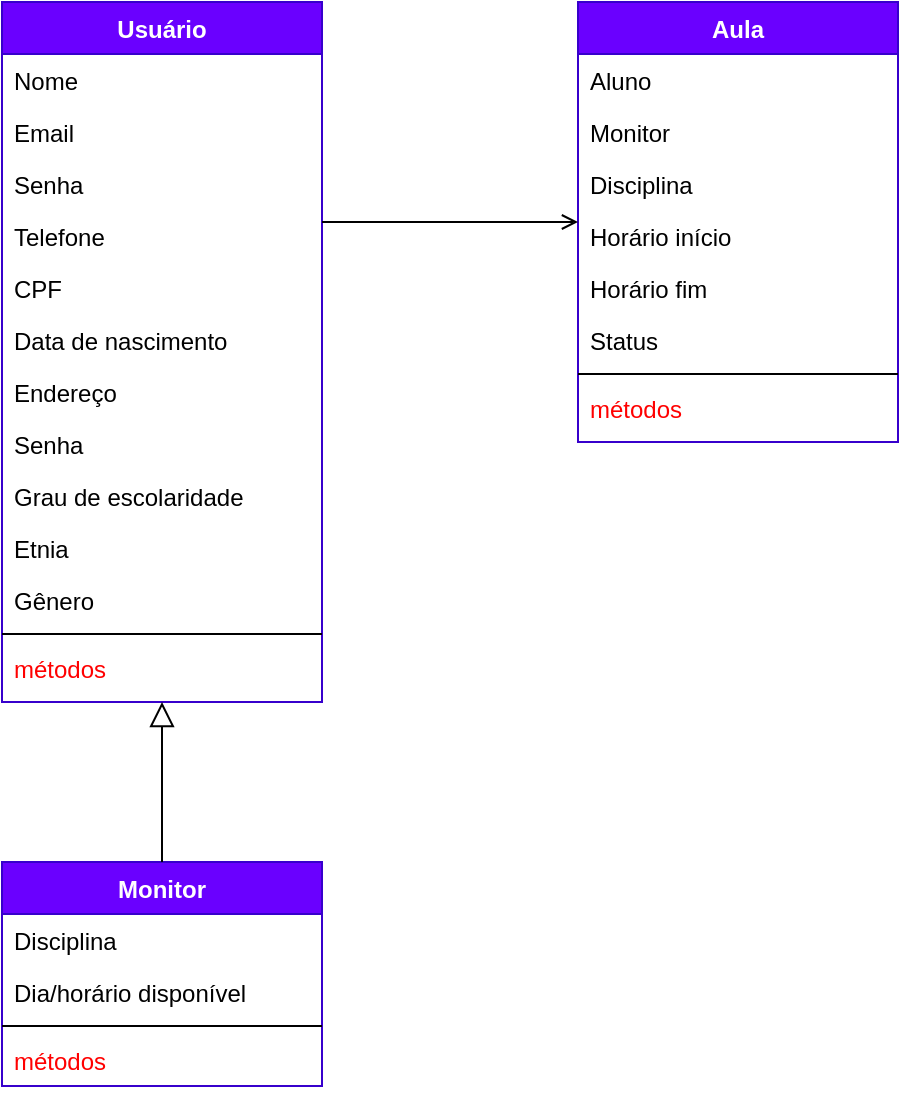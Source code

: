 <mxfile version="20.1.1" type="github">
  <diagram id="kqs5eeEmJJIsxKedB7xC" name="Page-1">
    <mxGraphModel dx="868" dy="482" grid="1" gridSize="10" guides="1" tooltips="1" connect="1" arrows="1" fold="1" page="1" pageScale="1" pageWidth="827" pageHeight="1169" math="0" shadow="0">
      <root>
        <mxCell id="0" />
        <mxCell id="1" parent="0" />
        <mxCell id="mBvD61I-dTzUrRSu8Mbg-1" value="Usuário" style="swimlane;fontStyle=1;align=center;verticalAlign=top;childLayout=stackLayout;horizontal=1;startSize=26;horizontalStack=0;resizeParent=1;resizeLast=0;collapsible=1;marginBottom=0;rounded=0;shadow=0;strokeWidth=1;fillColor=#6a00ff;strokeColor=#3700CC;fontColor=#ffffff;" vertex="1" parent="1">
          <mxGeometry x="30" y="30" width="160" height="350" as="geometry">
            <mxRectangle x="230" y="140" width="160" height="26" as="alternateBounds" />
          </mxGeometry>
        </mxCell>
        <mxCell id="mBvD61I-dTzUrRSu8Mbg-2" value="Nome" style="text;align=left;verticalAlign=top;spacingLeft=4;spacingRight=4;overflow=hidden;rotatable=0;points=[[0,0.5],[1,0.5]];portConstraint=eastwest;" vertex="1" parent="mBvD61I-dTzUrRSu8Mbg-1">
          <mxGeometry y="26" width="160" height="26" as="geometry" />
        </mxCell>
        <mxCell id="mBvD61I-dTzUrRSu8Mbg-3" value="Email" style="text;align=left;verticalAlign=top;spacingLeft=4;spacingRight=4;overflow=hidden;rotatable=0;points=[[0,0.5],[1,0.5]];portConstraint=eastwest;rounded=0;shadow=0;html=0;" vertex="1" parent="mBvD61I-dTzUrRSu8Mbg-1">
          <mxGeometry y="52" width="160" height="26" as="geometry" />
        </mxCell>
        <mxCell id="mBvD61I-dTzUrRSu8Mbg-4" value="Senha" style="text;align=left;verticalAlign=top;spacingLeft=4;spacingRight=4;overflow=hidden;rotatable=0;points=[[0,0.5],[1,0.5]];portConstraint=eastwest;rounded=0;shadow=0;html=0;" vertex="1" parent="mBvD61I-dTzUrRSu8Mbg-1">
          <mxGeometry y="78" width="160" height="26" as="geometry" />
        </mxCell>
        <mxCell id="mBvD61I-dTzUrRSu8Mbg-5" value="Telefone" style="text;align=left;verticalAlign=top;spacingLeft=4;spacingRight=4;overflow=hidden;rotatable=0;points=[[0,0.5],[1,0.5]];portConstraint=eastwest;rounded=0;shadow=0;html=0;" vertex="1" parent="mBvD61I-dTzUrRSu8Mbg-1">
          <mxGeometry y="104" width="160" height="26" as="geometry" />
        </mxCell>
        <mxCell id="mBvD61I-dTzUrRSu8Mbg-6" value="CPF" style="text;align=left;verticalAlign=top;spacingLeft=4;spacingRight=4;overflow=hidden;rotatable=0;points=[[0,0.5],[1,0.5]];portConstraint=eastwest;rounded=0;shadow=0;html=0;" vertex="1" parent="mBvD61I-dTzUrRSu8Mbg-1">
          <mxGeometry y="130" width="160" height="26" as="geometry" />
        </mxCell>
        <mxCell id="mBvD61I-dTzUrRSu8Mbg-7" value="Data de nascimento" style="text;align=left;verticalAlign=top;spacingLeft=4;spacingRight=4;overflow=hidden;rotatable=0;points=[[0,0.5],[1,0.5]];portConstraint=eastwest;rounded=0;shadow=0;html=0;" vertex="1" parent="mBvD61I-dTzUrRSu8Mbg-1">
          <mxGeometry y="156" width="160" height="26" as="geometry" />
        </mxCell>
        <mxCell id="mBvD61I-dTzUrRSu8Mbg-8" value="Endereço" style="text;align=left;verticalAlign=top;spacingLeft=4;spacingRight=4;overflow=hidden;rotatable=0;points=[[0,0.5],[1,0.5]];portConstraint=eastwest;rounded=0;shadow=0;html=0;" vertex="1" parent="mBvD61I-dTzUrRSu8Mbg-1">
          <mxGeometry y="182" width="160" height="26" as="geometry" />
        </mxCell>
        <mxCell id="mBvD61I-dTzUrRSu8Mbg-9" value="Senha" style="text;align=left;verticalAlign=top;spacingLeft=4;spacingRight=4;overflow=hidden;rotatable=0;points=[[0,0.5],[1,0.5]];portConstraint=eastwest;rounded=0;shadow=0;html=0;" vertex="1" parent="mBvD61I-dTzUrRSu8Mbg-1">
          <mxGeometry y="208" width="160" height="26" as="geometry" />
        </mxCell>
        <mxCell id="mBvD61I-dTzUrRSu8Mbg-10" value="Grau de escolaridade" style="text;align=left;verticalAlign=top;spacingLeft=4;spacingRight=4;overflow=hidden;rotatable=0;points=[[0,0.5],[1,0.5]];portConstraint=eastwest;rounded=0;shadow=0;html=0;" vertex="1" parent="mBvD61I-dTzUrRSu8Mbg-1">
          <mxGeometry y="234" width="160" height="26" as="geometry" />
        </mxCell>
        <mxCell id="mBvD61I-dTzUrRSu8Mbg-11" value="Etnia" style="text;align=left;verticalAlign=top;spacingLeft=4;spacingRight=4;overflow=hidden;rotatable=0;points=[[0,0.5],[1,0.5]];portConstraint=eastwest;rounded=0;shadow=0;html=0;" vertex="1" parent="mBvD61I-dTzUrRSu8Mbg-1">
          <mxGeometry y="260" width="160" height="26" as="geometry" />
        </mxCell>
        <mxCell id="mBvD61I-dTzUrRSu8Mbg-12" value="Gênero" style="text;align=left;verticalAlign=top;spacingLeft=4;spacingRight=4;overflow=hidden;rotatable=0;points=[[0,0.5],[1,0.5]];portConstraint=eastwest;rounded=0;shadow=0;html=0;" vertex="1" parent="mBvD61I-dTzUrRSu8Mbg-1">
          <mxGeometry y="286" width="160" height="26" as="geometry" />
        </mxCell>
        <mxCell id="mBvD61I-dTzUrRSu8Mbg-13" value="" style="line;html=1;strokeWidth=1;align=left;verticalAlign=middle;spacingTop=-1;spacingLeft=3;spacingRight=3;rotatable=0;labelPosition=right;points=[];portConstraint=eastwest;" vertex="1" parent="mBvD61I-dTzUrRSu8Mbg-1">
          <mxGeometry y="312" width="160" height="8" as="geometry" />
        </mxCell>
        <mxCell id="mBvD61I-dTzUrRSu8Mbg-14" value="métodos" style="text;align=left;verticalAlign=top;spacingLeft=4;spacingRight=4;overflow=hidden;rotatable=0;points=[[0,0.5],[1,0.5]];portConstraint=eastwest;fontColor=#FF0000;" vertex="1" parent="mBvD61I-dTzUrRSu8Mbg-1">
          <mxGeometry y="320" width="160" height="26" as="geometry" />
        </mxCell>
        <mxCell id="mBvD61I-dTzUrRSu8Mbg-15" value="Monitor" style="swimlane;fontStyle=1;align=center;verticalAlign=top;childLayout=stackLayout;horizontal=1;startSize=26;horizontalStack=0;resizeParent=1;resizeLast=0;collapsible=1;marginBottom=0;rounded=0;shadow=0;strokeWidth=1;fillColor=#6a00ff;fontColor=#ffffff;strokeColor=#3700CC;" vertex="1" parent="1">
          <mxGeometry x="30" y="460" width="160" height="112" as="geometry">
            <mxRectangle x="340" y="380" width="170" height="26" as="alternateBounds" />
          </mxGeometry>
        </mxCell>
        <mxCell id="mBvD61I-dTzUrRSu8Mbg-16" value="Disciplina" style="text;align=left;verticalAlign=top;spacingLeft=4;spacingRight=4;overflow=hidden;rotatable=0;points=[[0,0.5],[1,0.5]];portConstraint=eastwest;" vertex="1" parent="mBvD61I-dTzUrRSu8Mbg-15">
          <mxGeometry y="26" width="160" height="26" as="geometry" />
        </mxCell>
        <mxCell id="mBvD61I-dTzUrRSu8Mbg-17" value="Dia/horário disponível" style="text;align=left;verticalAlign=top;spacingLeft=4;spacingRight=4;overflow=hidden;rotatable=0;points=[[0,0.5],[1,0.5]];portConstraint=eastwest;" vertex="1" parent="mBvD61I-dTzUrRSu8Mbg-15">
          <mxGeometry y="52" width="160" height="26" as="geometry" />
        </mxCell>
        <mxCell id="mBvD61I-dTzUrRSu8Mbg-18" value="" style="line;html=1;strokeWidth=1;align=left;verticalAlign=middle;spacingTop=-1;spacingLeft=3;spacingRight=3;rotatable=0;labelPosition=right;points=[];portConstraint=eastwest;" vertex="1" parent="mBvD61I-dTzUrRSu8Mbg-15">
          <mxGeometry y="78" width="160" height="8" as="geometry" />
        </mxCell>
        <mxCell id="mBvD61I-dTzUrRSu8Mbg-19" value="métodos" style="text;align=left;verticalAlign=top;spacingLeft=4;spacingRight=4;overflow=hidden;rotatable=0;points=[[0,0.5],[1,0.5]];portConstraint=eastwest;fontColor=#FF0000;" vertex="1" parent="mBvD61I-dTzUrRSu8Mbg-15">
          <mxGeometry y="86" width="160" height="26" as="geometry" />
        </mxCell>
        <mxCell id="mBvD61I-dTzUrRSu8Mbg-20" value="" style="endArrow=block;endSize=10;endFill=0;shadow=0;strokeWidth=1;rounded=0;edgeStyle=elbowEdgeStyle;elbow=vertical;" edge="1" parent="1" source="mBvD61I-dTzUrRSu8Mbg-15" target="mBvD61I-dTzUrRSu8Mbg-1">
          <mxGeometry width="160" relative="1" as="geometry">
            <mxPoint x="20" y="283" as="sourcePoint" />
            <mxPoint x="120" y="181" as="targetPoint" />
            <Array as="points">
              <mxPoint x="110" y="470" />
            </Array>
          </mxGeometry>
        </mxCell>
        <mxCell id="mBvD61I-dTzUrRSu8Mbg-21" value="Aula" style="swimlane;fontStyle=1;align=center;verticalAlign=top;childLayout=stackLayout;horizontal=1;startSize=26;horizontalStack=0;resizeParent=1;resizeLast=0;collapsible=1;marginBottom=0;rounded=0;shadow=0;strokeWidth=1;fillColor=#6a00ff;fontColor=#ffffff;strokeColor=#3700CC;" vertex="1" parent="1">
          <mxGeometry x="318" y="30" width="160" height="220" as="geometry">
            <mxRectangle x="550" y="140" width="160" height="26" as="alternateBounds" />
          </mxGeometry>
        </mxCell>
        <mxCell id="mBvD61I-dTzUrRSu8Mbg-22" value="Aluno" style="text;align=left;verticalAlign=top;spacingLeft=4;spacingRight=4;overflow=hidden;rotatable=0;points=[[0,0.5],[1,0.5]];portConstraint=eastwest;" vertex="1" parent="mBvD61I-dTzUrRSu8Mbg-21">
          <mxGeometry y="26" width="160" height="26" as="geometry" />
        </mxCell>
        <mxCell id="mBvD61I-dTzUrRSu8Mbg-23" value="Monitor" style="text;align=left;verticalAlign=top;spacingLeft=4;spacingRight=4;overflow=hidden;rotatable=0;points=[[0,0.5],[1,0.5]];portConstraint=eastwest;rounded=0;shadow=0;html=0;" vertex="1" parent="mBvD61I-dTzUrRSu8Mbg-21">
          <mxGeometry y="52" width="160" height="26" as="geometry" />
        </mxCell>
        <mxCell id="mBvD61I-dTzUrRSu8Mbg-24" value="Disciplina" style="text;align=left;verticalAlign=top;spacingLeft=4;spacingRight=4;overflow=hidden;rotatable=0;points=[[0,0.5],[1,0.5]];portConstraint=eastwest;rounded=0;shadow=0;html=0;" vertex="1" parent="mBvD61I-dTzUrRSu8Mbg-21">
          <mxGeometry y="78" width="160" height="26" as="geometry" />
        </mxCell>
        <mxCell id="mBvD61I-dTzUrRSu8Mbg-25" value="Horário início" style="text;align=left;verticalAlign=top;spacingLeft=4;spacingRight=4;overflow=hidden;rotatable=0;points=[[0,0.5],[1,0.5]];portConstraint=eastwest;rounded=0;shadow=0;html=0;" vertex="1" parent="mBvD61I-dTzUrRSu8Mbg-21">
          <mxGeometry y="104" width="160" height="26" as="geometry" />
        </mxCell>
        <mxCell id="mBvD61I-dTzUrRSu8Mbg-26" value="Horário fim" style="text;align=left;verticalAlign=top;spacingLeft=4;spacingRight=4;overflow=hidden;rotatable=0;points=[[0,0.5],[1,0.5]];portConstraint=eastwest;rounded=0;shadow=0;html=0;" vertex="1" parent="mBvD61I-dTzUrRSu8Mbg-21">
          <mxGeometry y="130" width="160" height="26" as="geometry" />
        </mxCell>
        <mxCell id="mBvD61I-dTzUrRSu8Mbg-27" value="Status" style="text;align=left;verticalAlign=top;spacingLeft=4;spacingRight=4;overflow=hidden;rotatable=0;points=[[0,0.5],[1,0.5]];portConstraint=eastwest;rounded=0;shadow=0;html=0;" vertex="1" parent="mBvD61I-dTzUrRSu8Mbg-21">
          <mxGeometry y="156" width="160" height="26" as="geometry" />
        </mxCell>
        <mxCell id="mBvD61I-dTzUrRSu8Mbg-28" value="" style="line;html=1;strokeWidth=1;align=left;verticalAlign=middle;spacingTop=-1;spacingLeft=3;spacingRight=3;rotatable=0;labelPosition=right;points=[];portConstraint=eastwest;" vertex="1" parent="mBvD61I-dTzUrRSu8Mbg-21">
          <mxGeometry y="182" width="160" height="8" as="geometry" />
        </mxCell>
        <mxCell id="mBvD61I-dTzUrRSu8Mbg-29" value="métodos" style="text;align=left;verticalAlign=top;spacingLeft=4;spacingRight=4;overflow=hidden;rotatable=0;points=[[0,0.5],[1,0.5]];portConstraint=eastwest;fontColor=#FF0000;" vertex="1" parent="mBvD61I-dTzUrRSu8Mbg-21">
          <mxGeometry y="190" width="160" height="26" as="geometry" />
        </mxCell>
        <mxCell id="mBvD61I-dTzUrRSu8Mbg-30" value="" style="endArrow=open;shadow=0;strokeWidth=1;rounded=0;endFill=1;edgeStyle=elbowEdgeStyle;elbow=vertical;" edge="1" parent="1" source="mBvD61I-dTzUrRSu8Mbg-1" target="mBvD61I-dTzUrRSu8Mbg-21">
          <mxGeometry x="0.5" y="41" relative="1" as="geometry">
            <mxPoint x="190" y="102" as="sourcePoint" />
            <mxPoint x="350" y="102" as="targetPoint" />
            <mxPoint x="-40" y="32" as="offset" />
          </mxGeometry>
        </mxCell>
      </root>
    </mxGraphModel>
  </diagram>
</mxfile>
